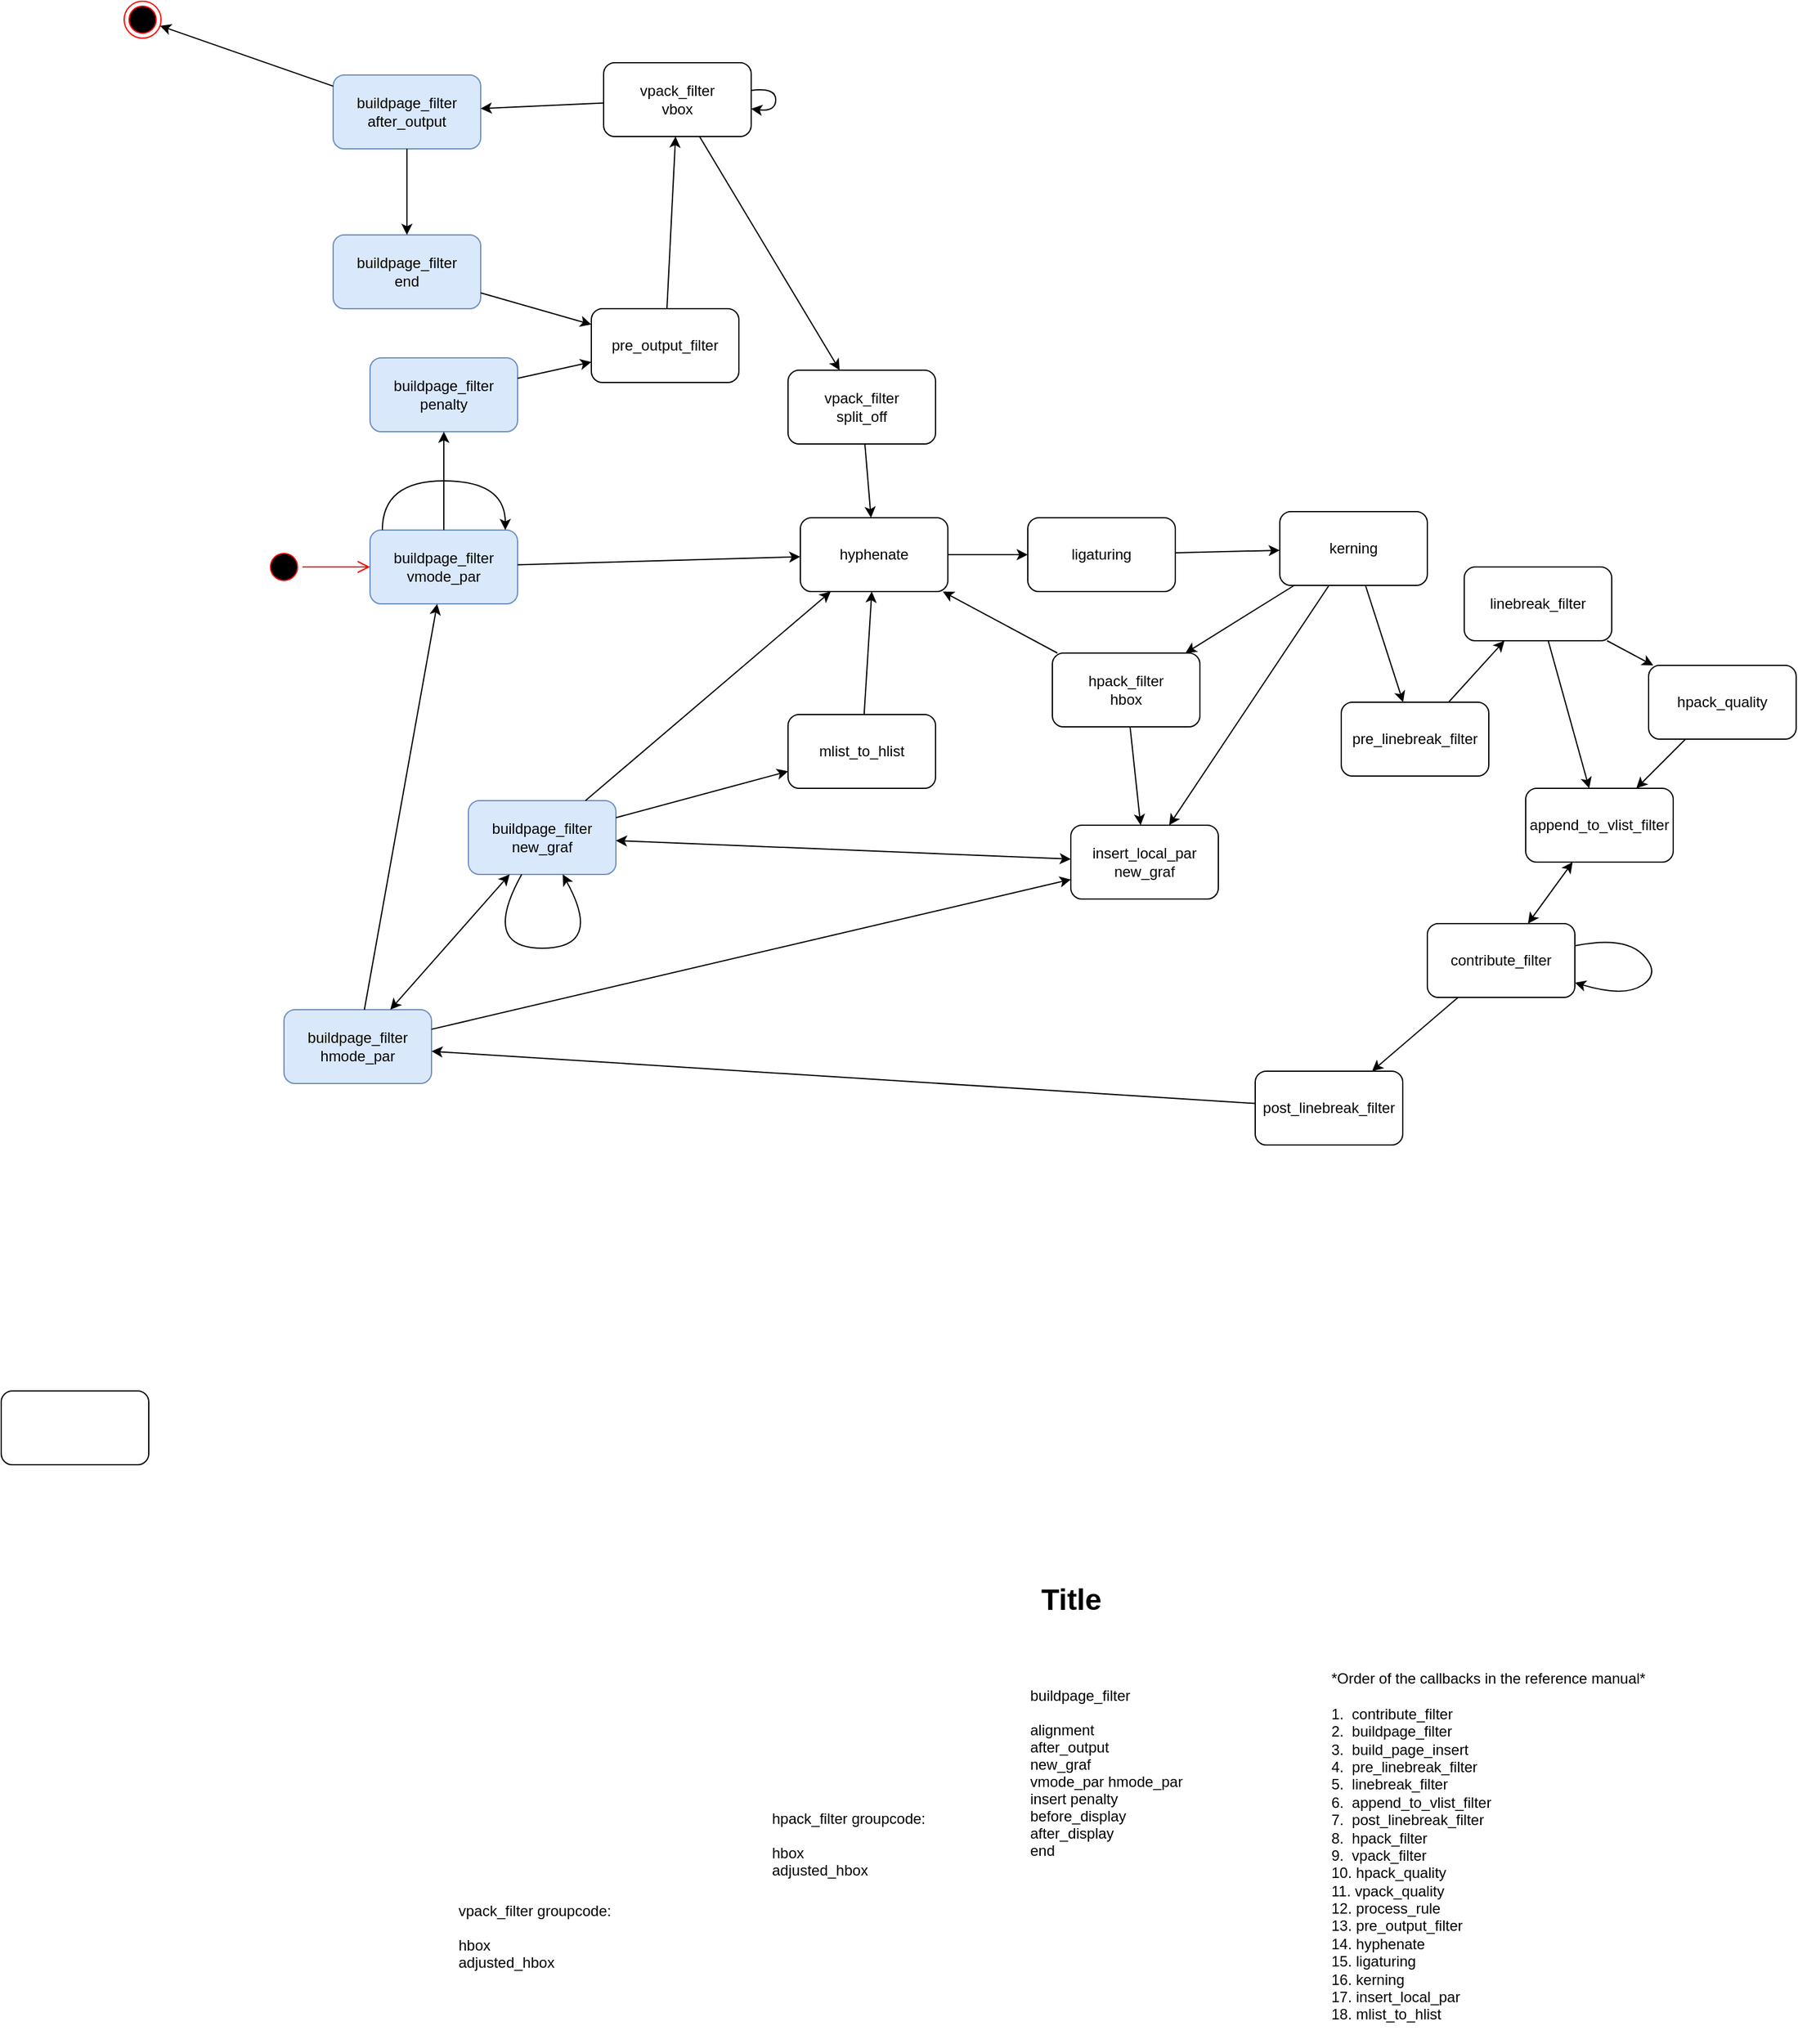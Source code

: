 <mxfile version="20.7.4" type="github">
  <diagram id="zfaEt4gKCj_0UKEIoMqn" name="Page-1">
    <mxGraphModel dx="2643" dy="2744" grid="1" gridSize="10" guides="1" tooltips="1" connect="1" arrows="1" fold="1" page="1" pageScale="1" pageWidth="850" pageHeight="1100" math="0" shadow="0">
      <root>
        <mxCell id="0" />
        <mxCell id="1" parent="0" />
        <mxCell id="djWxkopLFHNJiZqGL8su-4" value="&lt;div&gt;buildpage_filter&lt;/div&gt;&lt;div&gt;vmode_par&lt;br&gt;&lt;/div&gt;" style="rounded=1;whiteSpace=wrap;html=1;fillColor=#dae8fc;strokeColor=#6c8ebf;" parent="1" vertex="1">
          <mxGeometry x="-340" y="370" width="120" height="60" as="geometry" />
        </mxCell>
        <mxCell id="otv5-7mAPzJiCk5ETvPB-1" value="hyphenate" style="rounded=1;whiteSpace=wrap;html=1;" parent="1" vertex="1">
          <mxGeometry x="10" y="360" width="120" height="60" as="geometry" />
        </mxCell>
        <mxCell id="otv5-7mAPzJiCk5ETvPB-4" value="ligaturing" style="rounded=1;whiteSpace=wrap;html=1;" parent="1" vertex="1">
          <mxGeometry x="195" y="360" width="120" height="60" as="geometry" />
        </mxCell>
        <mxCell id="otv5-7mAPzJiCk5ETvPB-5" value="&lt;div&gt;insert_local_par&lt;/div&gt;&lt;div&gt;new_graf&lt;br&gt;&lt;/div&gt;" style="rounded=1;whiteSpace=wrap;html=1;" parent="1" vertex="1">
          <mxGeometry x="230" y="610" width="120" height="60" as="geometry" />
        </mxCell>
        <mxCell id="otv5-7mAPzJiCk5ETvPB-6" value="kerning" style="rounded=1;whiteSpace=wrap;html=1;" parent="1" vertex="1">
          <mxGeometry x="400" y="355" width="120" height="60" as="geometry" />
        </mxCell>
        <mxCell id="otv5-7mAPzJiCk5ETvPB-7" value="&lt;div&gt;hpack_filter&lt;/div&gt;&lt;div&gt;hbox&lt;br&gt;&lt;/div&gt;" style="rounded=1;whiteSpace=wrap;html=1;" parent="1" vertex="1">
          <mxGeometry x="215" y="470" width="120" height="60" as="geometry" />
        </mxCell>
        <mxCell id="otv5-7mAPzJiCk5ETvPB-18" value="&lt;div&gt;buildpage_filter&lt;/div&gt;&lt;div&gt;hmode_par&lt;br&gt;&lt;/div&gt;" style="rounded=1;whiteSpace=wrap;html=1;fillColor=#dae8fc;strokeColor=#6c8ebf;" parent="1" vertex="1">
          <mxGeometry x="-410" y="760" width="120" height="60" as="geometry" />
        </mxCell>
        <mxCell id="otv5-7mAPzJiCk5ETvPB-19" value="&lt;div&gt;buildpage_filter&lt;/div&gt;&lt;div&gt;new_graf&lt;br&gt;&lt;/div&gt;" style="rounded=1;whiteSpace=wrap;html=1;fillColor=#dae8fc;strokeColor=#6c8ebf;" parent="1" vertex="1">
          <mxGeometry x="-260" y="590" width="120" height="60" as="geometry" />
        </mxCell>
        <mxCell id="otv5-7mAPzJiCk5ETvPB-25" value="" style="endArrow=classic;html=1;rounded=0;sketch=0;strokeColor=default;" parent="1" source="otv5-7mAPzJiCk5ETvPB-1" target="otv5-7mAPzJiCk5ETvPB-4" edge="1">
          <mxGeometry width="50" height="50" relative="1" as="geometry">
            <mxPoint x="180" y="470" as="sourcePoint" />
            <mxPoint x="310" y="410" as="targetPoint" />
          </mxGeometry>
        </mxCell>
        <mxCell id="otv5-7mAPzJiCk5ETvPB-26" value="" style="endArrow=classic;html=1;rounded=0;sketch=0;strokeColor=default;" parent="1" source="djWxkopLFHNJiZqGL8su-4" target="otv5-7mAPzJiCk5ETvPB-1" edge="1">
          <mxGeometry width="50" height="50" relative="1" as="geometry">
            <mxPoint x="430" y="700" as="sourcePoint" />
            <mxPoint x="480" y="650" as="targetPoint" />
          </mxGeometry>
        </mxCell>
        <mxCell id="otv5-7mAPzJiCk5ETvPB-27" value="" style="endArrow=classic;html=1;rounded=0;sketch=0;strokeColor=default;" parent="1" source="otv5-7mAPzJiCk5ETvPB-4" target="otv5-7mAPzJiCk5ETvPB-6" edge="1">
          <mxGeometry width="50" height="50" relative="1" as="geometry">
            <mxPoint x="410" y="270" as="sourcePoint" />
            <mxPoint x="460" y="220" as="targetPoint" />
          </mxGeometry>
        </mxCell>
        <mxCell id="otv5-7mAPzJiCk5ETvPB-28" value="" style="endArrow=classic;html=1;rounded=0;sketch=0;strokeColor=default;" parent="1" source="otv5-7mAPzJiCk5ETvPB-6" target="otv5-7mAPzJiCk5ETvPB-7" edge="1">
          <mxGeometry width="50" height="50" relative="1" as="geometry">
            <mxPoint x="450" y="720" as="sourcePoint" />
            <mxPoint x="500" y="670" as="targetPoint" />
          </mxGeometry>
        </mxCell>
        <mxCell id="otv5-7mAPzJiCk5ETvPB-29" value="" style="endArrow=classic;html=1;rounded=0;sketch=0;strokeColor=default;" parent="1" source="otv5-7mAPzJiCk5ETvPB-7" target="otv5-7mAPzJiCk5ETvPB-1" edge="1">
          <mxGeometry width="50" height="50" relative="1" as="geometry">
            <mxPoint x="460" y="730" as="sourcePoint" />
            <mxPoint x="510" y="680" as="targetPoint" />
          </mxGeometry>
        </mxCell>
        <mxCell id="otv5-7mAPzJiCk5ETvPB-31" value="" style="endArrow=classic;html=1;rounded=0;sketch=0;strokeColor=default;" parent="1" source="otv5-7mAPzJiCk5ETvPB-6" target="otv5-7mAPzJiCk5ETvPB-5" edge="1">
          <mxGeometry width="50" height="50" relative="1" as="geometry">
            <mxPoint x="430" y="700" as="sourcePoint" />
            <mxPoint x="480" y="650" as="targetPoint" />
          </mxGeometry>
        </mxCell>
        <mxCell id="otv5-7mAPzJiCk5ETvPB-34" value="" style="endArrow=classic;html=1;rounded=0;sketch=0;strokeColor=default;" parent="1" edge="1" target="69okxtc1C7XsFGIcPhdR-3" source="otv5-7mAPzJiCk5ETvPB-6">
          <mxGeometry width="50" height="50" relative="1" as="geometry">
            <mxPoint x="450" y="720" as="sourcePoint" />
            <mxPoint x="500" y="670" as="targetPoint" />
          </mxGeometry>
        </mxCell>
        <mxCell id="otv5-7mAPzJiCk5ETvPB-35" value="" style="endArrow=classic;html=1;rounded=0;sketch=0;strokeColor=default;" parent="1" source="otv5-7mAPzJiCk5ETvPB-40" target="otv5-7mAPzJiCk5ETvPB-1" edge="1">
          <mxGeometry width="50" height="50" relative="1" as="geometry">
            <mxPoint x="460" y="730" as="sourcePoint" />
            <mxPoint x="80" y="320" as="targetPoint" />
          </mxGeometry>
        </mxCell>
        <mxCell id="otv5-7mAPzJiCk5ETvPB-36" value="" style="endArrow=classic;html=1;rounded=0;sketch=0;strokeColor=default;" parent="1" source="otv5-7mAPzJiCk5ETvPB-19" target="otv5-7mAPzJiCk5ETvPB-40" edge="1">
          <mxGeometry width="50" height="50" relative="1" as="geometry">
            <mxPoint x="80" y="730" as="sourcePoint" />
            <mxPoint x="130" y="680" as="targetPoint" />
          </mxGeometry>
        </mxCell>
        <mxCell id="otv5-7mAPzJiCk5ETvPB-39" value="linebreak_filter" style="rounded=1;whiteSpace=wrap;html=1;" parent="1" vertex="1">
          <mxGeometry x="550" y="400" width="120" height="60" as="geometry" />
        </mxCell>
        <mxCell id="otv5-7mAPzJiCk5ETvPB-40" value="mlist_to_hlist" style="rounded=1;whiteSpace=wrap;html=1;" parent="1" vertex="1">
          <mxGeometry y="520" width="120" height="60" as="geometry" />
        </mxCell>
        <mxCell id="69okxtc1C7XsFGIcPhdR-1" value="append_to_vlist_filter" style="rounded=1;whiteSpace=wrap;html=1;" vertex="1" parent="1">
          <mxGeometry x="600" y="580" width="120" height="60" as="geometry" />
        </mxCell>
        <mxCell id="69okxtc1C7XsFGIcPhdR-2" value="&lt;div&gt;buildpage_filter&lt;/div&gt;&lt;div&gt;penalty&lt;br&gt;&lt;/div&gt;" style="rounded=1;whiteSpace=wrap;html=1;fillColor=#dae8fc;strokeColor=#6c8ebf;" vertex="1" parent="1">
          <mxGeometry x="-340" y="230" width="120" height="60" as="geometry" />
        </mxCell>
        <mxCell id="69okxtc1C7XsFGIcPhdR-3" value="pre_linebreak_filter" style="rounded=1;whiteSpace=wrap;html=1;" vertex="1" parent="1">
          <mxGeometry x="450" y="510" width="120" height="60" as="geometry" />
        </mxCell>
        <mxCell id="69okxtc1C7XsFGIcPhdR-4" value="" style="endArrow=classic;html=1;rounded=0;sketch=0;strokeColor=default;" edge="1" parent="1" source="69okxtc1C7XsFGIcPhdR-3" target="otv5-7mAPzJiCk5ETvPB-39">
          <mxGeometry width="50" height="50" relative="1" as="geometry">
            <mxPoint x="460" y="730" as="sourcePoint" />
            <mxPoint x="510" y="680" as="targetPoint" />
          </mxGeometry>
        </mxCell>
        <mxCell id="69okxtc1C7XsFGIcPhdR-5" value="" style="endArrow=classic;html=1;rounded=0;sketch=0;strokeColor=default;" edge="1" parent="1" source="otv5-7mAPzJiCk5ETvPB-39" target="69okxtc1C7XsFGIcPhdR-1">
          <mxGeometry width="50" height="50" relative="1" as="geometry">
            <mxPoint x="470" y="740" as="sourcePoint" />
            <mxPoint x="520" y="690" as="targetPoint" />
          </mxGeometry>
        </mxCell>
        <mxCell id="69okxtc1C7XsFGIcPhdR-9" value="post_linebreak_filter" style="rounded=1;whiteSpace=wrap;html=1;" vertex="1" parent="1">
          <mxGeometry x="380" y="810" width="120" height="60" as="geometry" />
        </mxCell>
        <mxCell id="69okxtc1C7XsFGIcPhdR-10" value="pre_output_filter" style="rounded=1;whiteSpace=wrap;html=1;" vertex="1" parent="1">
          <mxGeometry x="-160" y="190" width="120" height="60" as="geometry" />
        </mxCell>
        <mxCell id="69okxtc1C7XsFGIcPhdR-12" value="" style="endArrow=classic;html=1;rounded=0;sketch=0;strokeColor=default;" edge="1" parent="1" source="69okxtc1C7XsFGIcPhdR-10" target="69okxtc1C7XsFGIcPhdR-18">
          <mxGeometry width="50" height="50" relative="1" as="geometry">
            <mxPoint x="-80" y="940" as="sourcePoint" />
            <mxPoint x="-30" y="890" as="targetPoint" />
          </mxGeometry>
        </mxCell>
        <mxCell id="69okxtc1C7XsFGIcPhdR-13" value="" style="endArrow=classic;html=1;rounded=0;sketch=0;strokeColor=default;" edge="1" parent="1" source="djWxkopLFHNJiZqGL8su-4" target="69okxtc1C7XsFGIcPhdR-2">
          <mxGeometry width="50" height="50" relative="1" as="geometry">
            <mxPoint x="-200" y="920" as="sourcePoint" />
            <mxPoint x="-150" y="870" as="targetPoint" />
          </mxGeometry>
        </mxCell>
        <mxCell id="69okxtc1C7XsFGIcPhdR-14" value="" style="endArrow=classic;html=1;rounded=0;sketch=0;strokeColor=default;" edge="1" parent="1" source="69okxtc1C7XsFGIcPhdR-9" target="otv5-7mAPzJiCk5ETvPB-18">
          <mxGeometry width="50" height="50" relative="1" as="geometry">
            <mxPoint x="360" y="710" as="sourcePoint" />
            <mxPoint x="410" y="660" as="targetPoint" />
          </mxGeometry>
        </mxCell>
        <mxCell id="69okxtc1C7XsFGIcPhdR-15" value="" style="endArrow=classic;html=1;rounded=0;sketch=0;strokeColor=default;" edge="1" parent="1" source="otv5-7mAPzJiCk5ETvPB-18" target="djWxkopLFHNJiZqGL8su-4">
          <mxGeometry width="50" height="50" relative="1" as="geometry">
            <mxPoint x="-190" y="930" as="sourcePoint" />
            <mxPoint x="-140" y="880" as="targetPoint" />
          </mxGeometry>
        </mxCell>
        <mxCell id="69okxtc1C7XsFGIcPhdR-16" value="" style="endArrow=classic;html=1;rounded=0;sketch=0;strokeColor=default;" edge="1" parent="1" source="69okxtc1C7XsFGIcPhdR-2" target="69okxtc1C7XsFGIcPhdR-10">
          <mxGeometry width="50" height="50" relative="1" as="geometry">
            <mxPoint x="360" y="710" as="sourcePoint" />
            <mxPoint x="410" y="660" as="targetPoint" />
          </mxGeometry>
        </mxCell>
        <mxCell id="69okxtc1C7XsFGIcPhdR-17" value="&lt;div&gt;buildpage_filter&lt;/div&gt;&lt;div&gt;end&lt;br&gt;&lt;/div&gt;" style="rounded=1;whiteSpace=wrap;html=1;fillColor=#dae8fc;strokeColor=#6c8ebf;" vertex="1" parent="1">
          <mxGeometry x="-370" y="130" width="120" height="60" as="geometry" />
        </mxCell>
        <mxCell id="69okxtc1C7XsFGIcPhdR-18" value="&lt;div&gt;vpack_filter&lt;/div&gt;&lt;div&gt;vbox&lt;br&gt;&lt;/div&gt;" style="rounded=1;whiteSpace=wrap;html=1;" vertex="1" parent="1">
          <mxGeometry x="-150" y="-10" width="120" height="60" as="geometry" />
        </mxCell>
        <mxCell id="69okxtc1C7XsFGIcPhdR-19" value="" style="endArrow=classic;html=1;rounded=0;sketch=0;strokeColor=default;" edge="1" parent="1" source="69okxtc1C7XsFGIcPhdR-21" target="otv5-7mAPzJiCk5ETvPB-1">
          <mxGeometry width="50" height="50" relative="1" as="geometry">
            <mxPoint x="-90" y="930" as="sourcePoint" />
            <mxPoint x="-40" y="880" as="targetPoint" />
          </mxGeometry>
        </mxCell>
        <mxCell id="69okxtc1C7XsFGIcPhdR-20" value="" style="endArrow=classic;html=1;sketch=0;strokeColor=default;curved=1;" edge="1" parent="1" source="69okxtc1C7XsFGIcPhdR-18" target="69okxtc1C7XsFGIcPhdR-18">
          <mxGeometry width="50" height="50" relative="1" as="geometry">
            <mxPoint x="350" y="790" as="sourcePoint" />
            <mxPoint x="400" y="740" as="targetPoint" />
          </mxGeometry>
        </mxCell>
        <mxCell id="69okxtc1C7XsFGIcPhdR-21" value="&lt;div&gt;vpack_filter&lt;/div&gt;&lt;div&gt;split_off&lt;br&gt;&lt;/div&gt;" style="rounded=1;whiteSpace=wrap;html=1;" vertex="1" parent="1">
          <mxGeometry y="240" width="120" height="60" as="geometry" />
        </mxCell>
        <mxCell id="69okxtc1C7XsFGIcPhdR-22" value="&lt;div&gt;buildpage_filter&lt;/div&gt;&lt;div&gt;after_output&lt;br&gt;&lt;/div&gt;" style="rounded=1;whiteSpace=wrap;html=1;fillColor=#dae8fc;strokeColor=#6c8ebf;" vertex="1" parent="1">
          <mxGeometry x="-370" width="120" height="60" as="geometry" />
        </mxCell>
        <mxCell id="69okxtc1C7XsFGIcPhdR-24" value="" style="endArrow=classic;html=1;rounded=0;sketch=0;strokeColor=default;" edge="1" parent="1" source="69okxtc1C7XsFGIcPhdR-18" target="69okxtc1C7XsFGIcPhdR-22">
          <mxGeometry width="50" height="50" relative="1" as="geometry">
            <mxPoint x="350" y="790" as="sourcePoint" />
            <mxPoint x="10" y="1150" as="targetPoint" />
          </mxGeometry>
        </mxCell>
        <mxCell id="69okxtc1C7XsFGIcPhdR-27" value="" style="ellipse;html=1;shape=startState;fillColor=#000000;strokeColor=#ff0000;" vertex="1" parent="1">
          <mxGeometry x="-425" y="385" width="30" height="30" as="geometry" />
        </mxCell>
        <mxCell id="69okxtc1C7XsFGIcPhdR-28" value="" style="edgeStyle=orthogonalEdgeStyle;html=1;verticalAlign=bottom;endArrow=open;endSize=8;strokeColor=#ff0000;rounded=0;sketch=0;exitX=1;exitY=0.5;exitDx=0;exitDy=0;" edge="1" source="69okxtc1C7XsFGIcPhdR-27" parent="1" target="djWxkopLFHNJiZqGL8su-4">
          <mxGeometry relative="1" as="geometry">
            <mxPoint x="-160" y="660" as="targetPoint" />
          </mxGeometry>
        </mxCell>
        <mxCell id="69okxtc1C7XsFGIcPhdR-30" value="" style="ellipse;html=1;shape=endState;fillColor=#000000;strokeColor=#ff0000;" vertex="1" parent="1">
          <mxGeometry x="-540" y="-60" width="30" height="30" as="geometry" />
        </mxCell>
        <mxCell id="69okxtc1C7XsFGIcPhdR-31" value="" style="endArrow=classic;html=1;rounded=0;sketch=0;strokeColor=default;" edge="1" parent="1" source="69okxtc1C7XsFGIcPhdR-22" target="69okxtc1C7XsFGIcPhdR-30">
          <mxGeometry width="50" height="50" relative="1" as="geometry">
            <mxPoint x="350" y="790" as="sourcePoint" />
            <mxPoint x="110" y="1210" as="targetPoint" />
          </mxGeometry>
        </mxCell>
        <mxCell id="69okxtc1C7XsFGIcPhdR-34" value="" style="endArrow=classic;html=1;rounded=0;sketch=0;strokeColor=default;" edge="1" parent="1" source="69okxtc1C7XsFGIcPhdR-17" target="69okxtc1C7XsFGIcPhdR-10">
          <mxGeometry width="50" height="50" relative="1" as="geometry">
            <mxPoint x="350" y="780" as="sourcePoint" />
            <mxPoint x="400" y="730" as="targetPoint" />
          </mxGeometry>
        </mxCell>
        <mxCell id="69okxtc1C7XsFGIcPhdR-36" value="" style="endArrow=classic;html=1;rounded=0;sketch=0;strokeColor=default;" edge="1" parent="1" source="69okxtc1C7XsFGIcPhdR-22" target="69okxtc1C7XsFGIcPhdR-17">
          <mxGeometry width="50" height="50" relative="1" as="geometry">
            <mxPoint x="350" y="780" as="sourcePoint" />
            <mxPoint x="400" y="730" as="targetPoint" />
          </mxGeometry>
        </mxCell>
        <mxCell id="69okxtc1C7XsFGIcPhdR-37" value="*Order of the callbacks in the reference manual*&#xa;&#xa;1.  contribute_filter&#xa;2.  buildpage_filter&#xa;3.  build_page_insert&#xa;4.  pre_linebreak_filter&#xa;5.  linebreak_filter&#xa;6.  append_to_vlist_filter&#xa;7.  post_linebreak_filter&#xa;8.  hpack_filter&#xa;9.  vpack_filter&#xa;10. hpack_quality&#xa;11. vpack_quality&#xa;12. process_rule&#xa;13. pre_output_filter&#xa;14. hyphenate&#xa;15. ligaturing&#xa;16. kerning&#xa;17. insert_local_par&#xa;18. mlist_to_hlist" style="text;whiteSpace=wrap;html=1;" vertex="1" parent="1">
          <mxGeometry x="440" y="1290" width="290" height="310" as="geometry" />
        </mxCell>
        <mxCell id="69okxtc1C7XsFGIcPhdR-40" value="buildpage_filter&#xa;&#xa;alignment&#xa;after_output &#xa;new_graf &#xa;vmode_par hmode_par &#xa;insert penalty &#xa;before_display &#xa;after_display &#xa;end" style="align=left;fontColor=default;fontStyle=0;strokeColor=none;fillColor=none;" vertex="1" parent="1">
          <mxGeometry x="195" y="1300" width="140" height="160" as="geometry" />
        </mxCell>
        <mxCell id="69okxtc1C7XsFGIcPhdR-43" value="" style="endArrow=classic;html=1;rounded=0;sketch=0;strokeColor=default;fontColor=default;" edge="1" parent="1" source="69okxtc1C7XsFGIcPhdR-18" target="69okxtc1C7XsFGIcPhdR-21">
          <mxGeometry width="50" height="50" relative="1" as="geometry">
            <mxPoint x="290" y="1070" as="sourcePoint" />
            <mxPoint x="340" y="1020" as="targetPoint" />
          </mxGeometry>
        </mxCell>
        <mxCell id="69okxtc1C7XsFGIcPhdR-44" value="hpack_filter groupcode:&#xa;&#xa;hbox&#xa;adjusted_hbox&#xa;" style="align=left;fontColor=default;fontStyle=0;strokeColor=none;fillColor=none;" vertex="1" parent="1">
          <mxGeometry x="-15" y="1365" width="140" height="160" as="geometry" />
        </mxCell>
        <mxCell id="69okxtc1C7XsFGIcPhdR-45" value="vpack_filter groupcode:&#xa;&#xa;hbox&#xa;adjusted_hbox&#xa;" style="align=left;fontColor=default;fontStyle=0;strokeColor=none;fillColor=none;" vertex="1" parent="1">
          <mxGeometry x="-270" y="1440" width="140" height="160" as="geometry" />
        </mxCell>
        <mxCell id="69okxtc1C7XsFGIcPhdR-52" value="" style="rounded=1;whiteSpace=wrap;html=1;fontColor=default;fillColor=none;" vertex="1" parent="1">
          <mxGeometry x="-640" y="1070" width="120" height="60" as="geometry" />
        </mxCell>
        <mxCell id="69okxtc1C7XsFGIcPhdR-56" value="Title" style="text;strokeColor=none;fillColor=none;html=1;fontSize=24;fontStyle=1;verticalAlign=middle;align=center;fontColor=default;" vertex="1" parent="1">
          <mxGeometry x="180" y="1220" width="100" height="40" as="geometry" />
        </mxCell>
        <mxCell id="69okxtc1C7XsFGIcPhdR-6" value="" style="endArrow=classic;html=1;rounded=0;sketch=0;strokeColor=default;" edge="1" parent="1" source="69okxtc1C7XsFGIcPhdR-59" target="69okxtc1C7XsFGIcPhdR-9">
          <mxGeometry width="50" height="50" relative="1" as="geometry">
            <mxPoint x="690" y="910" as="sourcePoint" />
            <mxPoint x="530" y="700" as="targetPoint" />
          </mxGeometry>
        </mxCell>
        <mxCell id="69okxtc1C7XsFGIcPhdR-59" value="contribute_filter" style="rounded=1;whiteSpace=wrap;html=1;fontSize=12;fontColor=default;fillColor=none;" vertex="1" parent="1">
          <mxGeometry x="520" y="690" width="120" height="60" as="geometry" />
        </mxCell>
        <mxCell id="69okxtc1C7XsFGIcPhdR-61" value="" style="endArrow=classic;html=1;rounded=0;sketch=0;strokeColor=default;fontSize=12;fontColor=default;" edge="1" parent="1" source="otv5-7mAPzJiCk5ETvPB-7" target="otv5-7mAPzJiCk5ETvPB-5">
          <mxGeometry width="50" height="50" relative="1" as="geometry">
            <mxPoint x="240" y="1020" as="sourcePoint" />
            <mxPoint x="290" y="970" as="targetPoint" />
          </mxGeometry>
        </mxCell>
        <mxCell id="69okxtc1C7XsFGIcPhdR-64" value="" style="endArrow=classic;startArrow=classic;html=1;rounded=0;sketch=0;strokeColor=default;fontSize=12;fontColor=default;" edge="1" parent="1" source="otv5-7mAPzJiCk5ETvPB-19" target="otv5-7mAPzJiCk5ETvPB-5">
          <mxGeometry width="50" height="50" relative="1" as="geometry">
            <mxPoint x="240" y="1020" as="sourcePoint" />
            <mxPoint x="290" y="970" as="targetPoint" />
          </mxGeometry>
        </mxCell>
        <mxCell id="69okxtc1C7XsFGIcPhdR-65" value="" style="endArrow=classic;startArrow=classic;html=1;rounded=0;sketch=0;strokeColor=default;fontSize=12;fontColor=default;" edge="1" parent="1" source="otv5-7mAPzJiCk5ETvPB-19" target="otv5-7mAPzJiCk5ETvPB-18">
          <mxGeometry width="50" height="50" relative="1" as="geometry">
            <mxPoint x="240" y="1020" as="sourcePoint" />
            <mxPoint x="290" y="970" as="targetPoint" />
          </mxGeometry>
        </mxCell>
        <mxCell id="69okxtc1C7XsFGIcPhdR-66" value="" style="endArrow=classic;html=1;rounded=0;sketch=0;strokeColor=default;fontSize=12;fontColor=default;" edge="1" parent="1" source="otv5-7mAPzJiCk5ETvPB-19" target="otv5-7mAPzJiCk5ETvPB-1">
          <mxGeometry width="50" height="50" relative="1" as="geometry">
            <mxPoint x="240" y="1020" as="sourcePoint" />
            <mxPoint x="290" y="970" as="targetPoint" />
          </mxGeometry>
        </mxCell>
        <mxCell id="69okxtc1C7XsFGIcPhdR-68" value="hpack_quality" style="rounded=1;whiteSpace=wrap;html=1;fontSize=12;fontColor=default;fillColor=none;" vertex="1" parent="1">
          <mxGeometry x="700" y="480" width="120" height="60" as="geometry" />
        </mxCell>
        <mxCell id="69okxtc1C7XsFGIcPhdR-69" value="" style="endArrow=classic;html=1;rounded=0;sketch=0;strokeColor=default;fontSize=12;fontColor=default;" edge="1" parent="1" source="otv5-7mAPzJiCk5ETvPB-39" target="69okxtc1C7XsFGIcPhdR-68">
          <mxGeometry width="50" height="50" relative="1" as="geometry">
            <mxPoint x="240" y="460" as="sourcePoint" />
            <mxPoint x="290" y="410" as="targetPoint" />
          </mxGeometry>
        </mxCell>
        <mxCell id="69okxtc1C7XsFGIcPhdR-70" value="" style="endArrow=classic;html=1;rounded=0;sketch=0;strokeColor=default;fontSize=12;fontColor=default;" edge="1" parent="1" source="69okxtc1C7XsFGIcPhdR-68" target="69okxtc1C7XsFGIcPhdR-1">
          <mxGeometry width="50" height="50" relative="1" as="geometry">
            <mxPoint x="680" y="457.647" as="sourcePoint" />
            <mxPoint x="730" y="472.353" as="targetPoint" />
          </mxGeometry>
        </mxCell>
        <mxCell id="69okxtc1C7XsFGIcPhdR-71" value="" style="endArrow=classic;html=1;sketch=0;strokeColor=default;fontSize=12;fontColor=default;curved=1;" edge="1" parent="1" source="69okxtc1C7XsFGIcPhdR-59" target="69okxtc1C7XsFGIcPhdR-59">
          <mxGeometry width="50" height="50" relative="1" as="geometry">
            <mxPoint x="240" y="460" as="sourcePoint" />
            <mxPoint x="290" y="410" as="targetPoint" />
            <Array as="points">
              <mxPoint x="680" y="700" />
              <mxPoint x="710" y="730" />
              <mxPoint x="680" y="750" />
            </Array>
          </mxGeometry>
        </mxCell>
        <mxCell id="69okxtc1C7XsFGIcPhdR-72" value="" style="endArrow=classic;startArrow=classic;html=1;sketch=0;strokeColor=default;fontSize=12;fontColor=default;rounded=0;" edge="1" parent="1" source="69okxtc1C7XsFGIcPhdR-59" target="69okxtc1C7XsFGIcPhdR-1">
          <mxGeometry width="50" height="50" relative="1" as="geometry">
            <mxPoint x="240" y="460" as="sourcePoint" />
            <mxPoint x="290" y="410" as="targetPoint" />
          </mxGeometry>
        </mxCell>
        <mxCell id="69okxtc1C7XsFGIcPhdR-73" style="edgeStyle=orthogonalEdgeStyle;curved=1;sketch=0;orthogonalLoop=1;jettySize=auto;html=1;strokeColor=default;fontSize=12;fontColor=default;" edge="1" parent="1" source="djWxkopLFHNJiZqGL8su-4" target="djWxkopLFHNJiZqGL8su-4">
          <mxGeometry relative="1" as="geometry">
            <Array as="points">
              <mxPoint x="-330" y="330" />
            </Array>
          </mxGeometry>
        </mxCell>
        <mxCell id="69okxtc1C7XsFGIcPhdR-74" value="" style="endArrow=classic;html=1;sketch=0;strokeColor=default;fontSize=12;fontColor=default;curved=1;" edge="1" parent="1" source="otv5-7mAPzJiCk5ETvPB-19" target="otv5-7mAPzJiCk5ETvPB-19">
          <mxGeometry width="50" height="50" relative="1" as="geometry">
            <mxPoint x="-500" y="780" as="sourcePoint" />
            <mxPoint x="-550" y="830" as="targetPoint" />
            <Array as="points">
              <mxPoint x="-150" y="710" />
            </Array>
          </mxGeometry>
        </mxCell>
        <mxCell id="69okxtc1C7XsFGIcPhdR-75" value="" style="endArrow=classic;html=1;sketch=0;strokeColor=default;fontSize=12;fontColor=default;curved=1;" edge="1" parent="1" source="otv5-7mAPzJiCk5ETvPB-18" target="otv5-7mAPzJiCk5ETvPB-5">
          <mxGeometry width="50" height="50" relative="1" as="geometry">
            <mxPoint x="100" y="740" as="sourcePoint" />
            <mxPoint x="110" y="510" as="targetPoint" />
          </mxGeometry>
        </mxCell>
      </root>
    </mxGraphModel>
  </diagram>
</mxfile>
